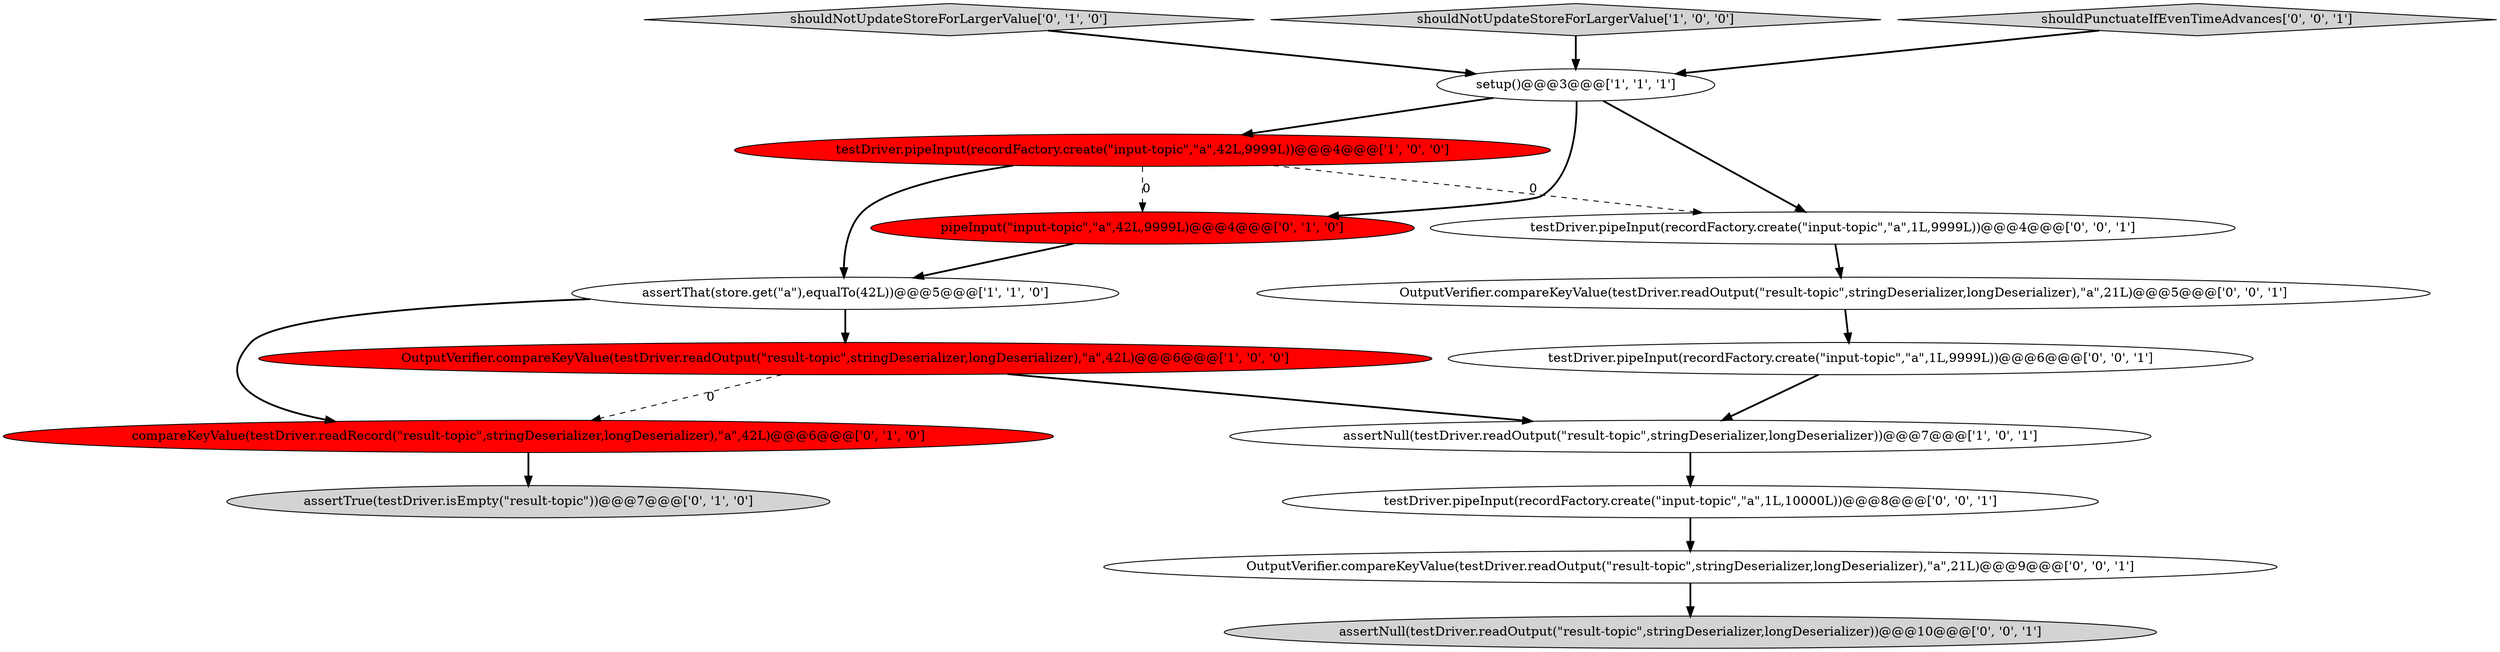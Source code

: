 digraph {
0 [style = filled, label = "OutputVerifier.compareKeyValue(testDriver.readOutput(\"result-topic\",stringDeserializer,longDeserializer),\"a\",42L)@@@6@@@['1', '0', '0']", fillcolor = red, shape = ellipse image = "AAA1AAABBB1BBB"];
2 [style = filled, label = "setup()@@@3@@@['1', '1', '1']", fillcolor = white, shape = ellipse image = "AAA0AAABBB1BBB"];
4 [style = filled, label = "testDriver.pipeInput(recordFactory.create(\"input-topic\",\"a\",42L,9999L))@@@4@@@['1', '0', '0']", fillcolor = red, shape = ellipse image = "AAA1AAABBB1BBB"];
6 [style = filled, label = "pipeInput(\"input-topic\",\"a\",42L,9999L)@@@4@@@['0', '1', '0']", fillcolor = red, shape = ellipse image = "AAA1AAABBB2BBB"];
1 [style = filled, label = "assertNull(testDriver.readOutput(\"result-topic\",stringDeserializer,longDeserializer))@@@7@@@['1', '0', '1']", fillcolor = white, shape = ellipse image = "AAA0AAABBB1BBB"];
12 [style = filled, label = "OutputVerifier.compareKeyValue(testDriver.readOutput(\"result-topic\",stringDeserializer,longDeserializer),\"a\",21L)@@@5@@@['0', '0', '1']", fillcolor = white, shape = ellipse image = "AAA0AAABBB3BBB"];
16 [style = filled, label = "testDriver.pipeInput(recordFactory.create(\"input-topic\",\"a\",1L,10000L))@@@8@@@['0', '0', '1']", fillcolor = white, shape = ellipse image = "AAA0AAABBB3BBB"];
15 [style = filled, label = "assertNull(testDriver.readOutput(\"result-topic\",stringDeserializer,longDeserializer))@@@10@@@['0', '0', '1']", fillcolor = lightgray, shape = ellipse image = "AAA0AAABBB3BBB"];
7 [style = filled, label = "assertTrue(testDriver.isEmpty(\"result-topic\"))@@@7@@@['0', '1', '0']", fillcolor = lightgray, shape = ellipse image = "AAA0AAABBB2BBB"];
11 [style = filled, label = "testDriver.pipeInput(recordFactory.create(\"input-topic\",\"a\",1L,9999L))@@@6@@@['0', '0', '1']", fillcolor = white, shape = ellipse image = "AAA0AAABBB3BBB"];
9 [style = filled, label = "shouldNotUpdateStoreForLargerValue['0', '1', '0']", fillcolor = lightgray, shape = diamond image = "AAA0AAABBB2BBB"];
3 [style = filled, label = "shouldNotUpdateStoreForLargerValue['1', '0', '0']", fillcolor = lightgray, shape = diamond image = "AAA0AAABBB1BBB"];
10 [style = filled, label = "shouldPunctuateIfEvenTimeAdvances['0', '0', '1']", fillcolor = lightgray, shape = diamond image = "AAA0AAABBB3BBB"];
8 [style = filled, label = "compareKeyValue(testDriver.readRecord(\"result-topic\",stringDeserializer,longDeserializer),\"a\",42L)@@@6@@@['0', '1', '0']", fillcolor = red, shape = ellipse image = "AAA1AAABBB2BBB"];
14 [style = filled, label = "OutputVerifier.compareKeyValue(testDriver.readOutput(\"result-topic\",stringDeserializer,longDeserializer),\"a\",21L)@@@9@@@['0', '0', '1']", fillcolor = white, shape = ellipse image = "AAA0AAABBB3BBB"];
5 [style = filled, label = "assertThat(store.get(\"a\"),equalTo(42L))@@@5@@@['1', '1', '0']", fillcolor = white, shape = ellipse image = "AAA0AAABBB1BBB"];
13 [style = filled, label = "testDriver.pipeInput(recordFactory.create(\"input-topic\",\"a\",1L,9999L))@@@4@@@['0', '0', '1']", fillcolor = white, shape = ellipse image = "AAA0AAABBB3BBB"];
5->8 [style = bold, label=""];
9->2 [style = bold, label=""];
11->1 [style = bold, label=""];
2->6 [style = bold, label=""];
12->11 [style = bold, label=""];
4->6 [style = dashed, label="0"];
2->4 [style = bold, label=""];
8->7 [style = bold, label=""];
2->13 [style = bold, label=""];
6->5 [style = bold, label=""];
13->12 [style = bold, label=""];
3->2 [style = bold, label=""];
5->0 [style = bold, label=""];
1->16 [style = bold, label=""];
0->1 [style = bold, label=""];
16->14 [style = bold, label=""];
0->8 [style = dashed, label="0"];
14->15 [style = bold, label=""];
10->2 [style = bold, label=""];
4->13 [style = dashed, label="0"];
4->5 [style = bold, label=""];
}
